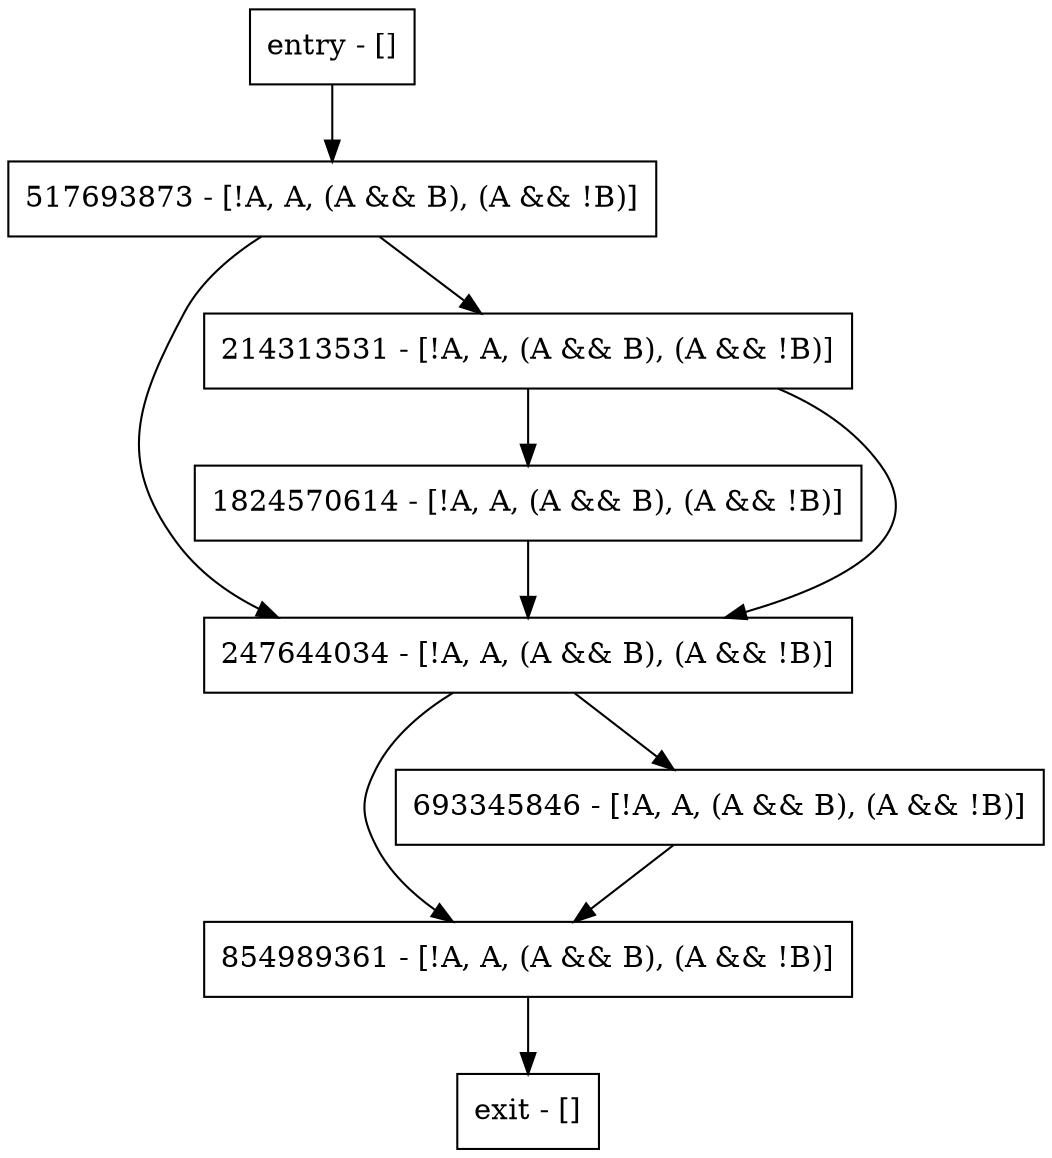 digraph main {
node [shape=record];
1824570614 [label="1824570614 - [!A, A, (A && B), (A && !B)]"];
entry [label="entry - []"];
exit [label="exit - []"];
517693873 [label="517693873 - [!A, A, (A && B), (A && !B)]"];
854989361 [label="854989361 - [!A, A, (A && B), (A && !B)]"];
693345846 [label="693345846 - [!A, A, (A && B), (A && !B)]"];
247644034 [label="247644034 - [!A, A, (A && B), (A && !B)]"];
214313531 [label="214313531 - [!A, A, (A && B), (A && !B)]"];
entry;
exit;
1824570614 -> 247644034;
entry -> 517693873;
517693873 -> 247644034;
517693873 -> 214313531;
854989361 -> exit;
693345846 -> 854989361;
247644034 -> 854989361;
247644034 -> 693345846;
214313531 -> 1824570614;
214313531 -> 247644034;
}

